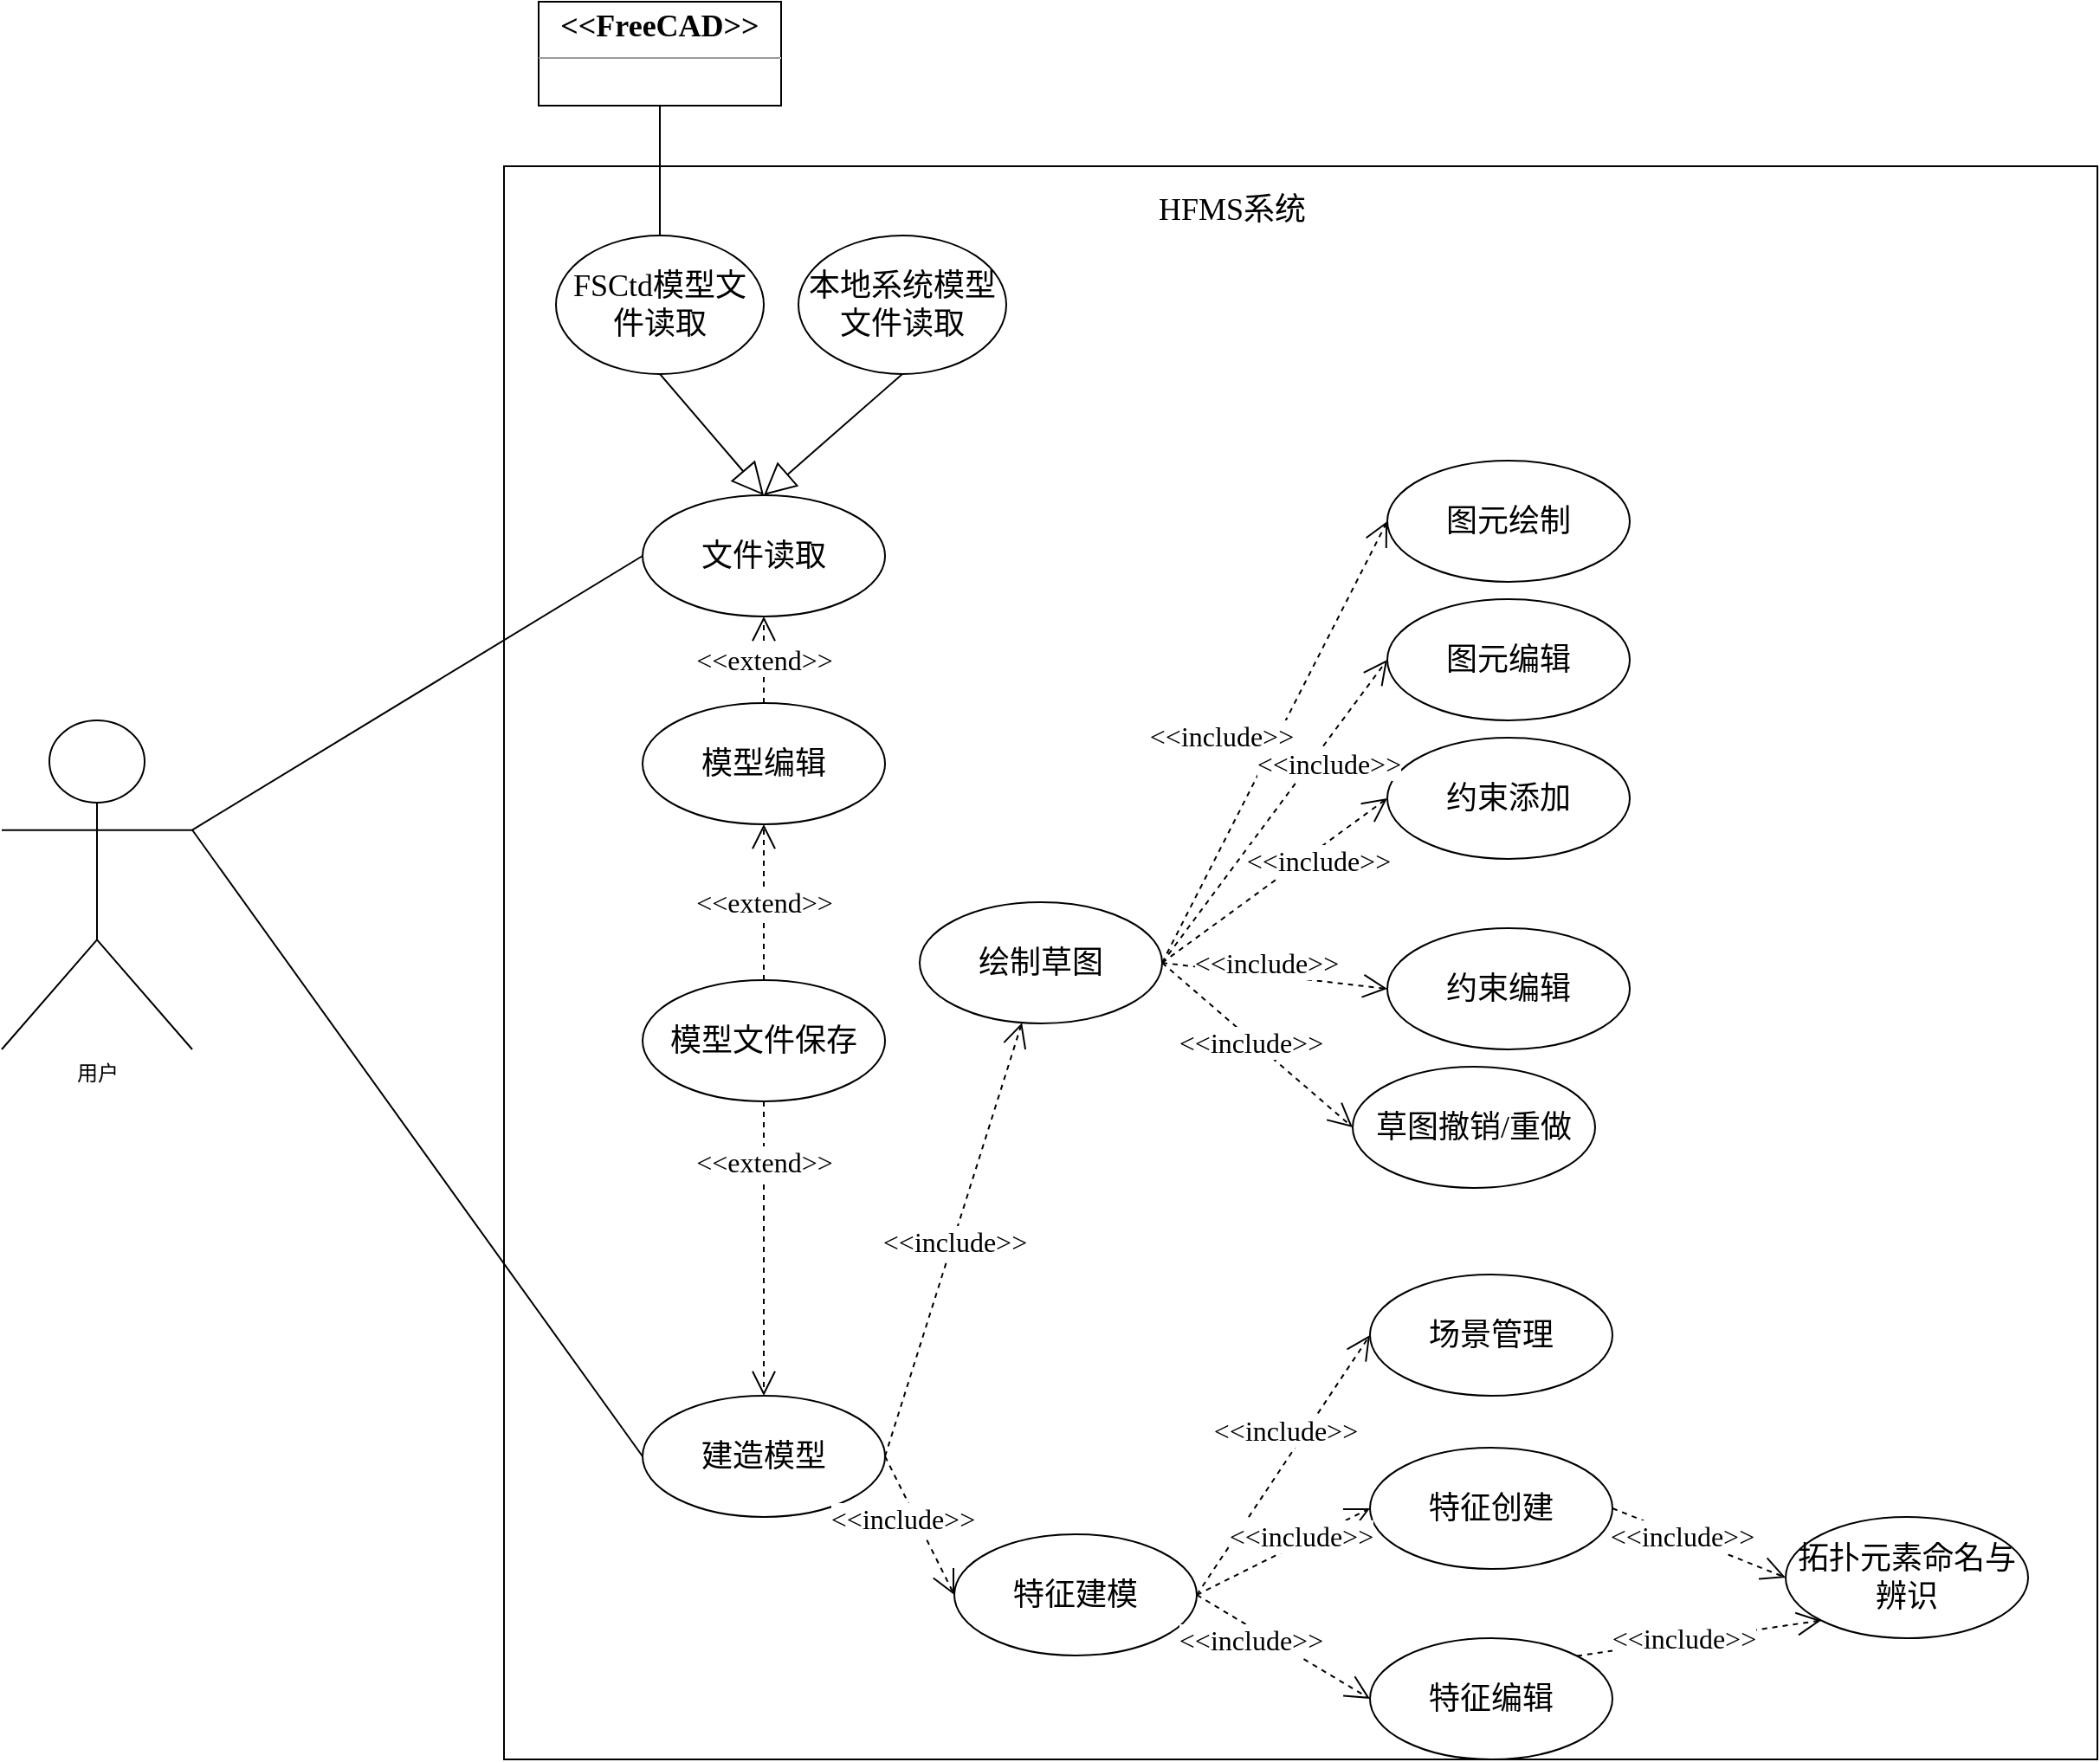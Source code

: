 <mxfile version="22.1.16" type="github">
  <diagram name="第 1 页" id="sRS028VmoQ0yGFp0G40y">
    <mxGraphModel dx="2983" dy="970" grid="1" gridSize="10" guides="1" tooltips="1" connect="1" arrows="1" fold="1" page="1" pageScale="1" pageWidth="827" pageHeight="1169" math="0" shadow="0">
      <root>
        <mxCell id="0" />
        <mxCell id="1" parent="0" />
        <mxCell id="SltFPI3C_tlmVd0XEVFn-4" value="" style="whiteSpace=wrap;html=1;aspect=fixed;" parent="1" vertex="1">
          <mxGeometry x="-130" y="680" width="920" height="920" as="geometry" />
        </mxCell>
        <mxCell id="SltFPI3C_tlmVd0XEVFn-5" value="用户" style="shape=umlActor;verticalLabelPosition=bottom;verticalAlign=top;html=1;" parent="1" vertex="1">
          <mxGeometry x="-420" y="1000" width="110" height="190" as="geometry" />
        </mxCell>
        <mxCell id="SltFPI3C_tlmVd0XEVFn-7" value="&lt;p style=&quot;margin:0px;margin-top:4px;text-align:center;&quot;&gt;&lt;b&gt;&lt;font style=&quot;font-size: 18px;&quot; face=&quot;Times New Roman&quot;&gt;&amp;lt;&amp;lt;FreeCAD&amp;gt;&amp;gt;&lt;/font&gt;&lt;/b&gt;&lt;/p&gt;&lt;hr size=&quot;1&quot;&gt;&lt;div style=&quot;height:2px;&quot;&gt;&lt;/div&gt;" style="verticalAlign=top;align=left;overflow=fill;fontSize=12;fontFamily=Helvetica;html=1;whiteSpace=wrap;" parent="1" vertex="1">
          <mxGeometry x="-110" y="585" width="140" height="60" as="geometry" />
        </mxCell>
        <mxCell id="SltFPI3C_tlmVd0XEVFn-9" value="&lt;font style=&quot;font-size: 18px;&quot;&gt;&lt;font face=&quot;Times New Roman&quot;&gt;HFMS&lt;/font&gt;&lt;font data-font-src=&quot;https://fonts.googleapis.com/css?family=Noto+Sans+Simplified+Chinese&quot; face=&quot;Noto Sans Simplified Chinese&quot;&gt;系统&lt;/font&gt;&lt;/font&gt;" style="text;html=1;align=center;verticalAlign=middle;resizable=0;points=[];autosize=1;strokeColor=none;fillColor=none;" parent="1" vertex="1">
          <mxGeometry x="235" y="685" width="110" height="40" as="geometry" />
        </mxCell>
        <mxCell id="SltFPI3C_tlmVd0XEVFn-10" value="&lt;font style=&quot;font-size: 18px;&quot; data-font-src=&quot;https://fonts.googleapis.com/css?family=Noto+Sans+Simplified+Chinese&quot; face=&quot;Noto Sans Simplified Chinese&quot;&gt;文件读取&lt;/font&gt;" style="ellipse;whiteSpace=wrap;html=1;" parent="1" vertex="1">
          <mxGeometry x="-50" y="870" width="140" height="70" as="geometry" />
        </mxCell>
        <mxCell id="SltFPI3C_tlmVd0XEVFn-11" value="&lt;font style=&quot;font-size: 18px;&quot;&gt;&lt;font face=&quot;Times New Roman&quot;&gt;FSCtd&lt;/font&gt;&lt;font data-font-src=&quot;https://fonts.googleapis.com/css?family=Noto+Sans+Simplified+Chinese&quot; face=&quot;Noto Sans Simplified Chinese&quot;&gt;模型文件读取&lt;/font&gt;&lt;/font&gt;" style="ellipse;whiteSpace=wrap;html=1;" parent="1" vertex="1">
          <mxGeometry x="-100" y="720" width="120" height="80" as="geometry" />
        </mxCell>
        <mxCell id="SltFPI3C_tlmVd0XEVFn-12" value="&lt;font style=&quot;font-size: 18px;&quot; face=&quot;Noto Sans Simplified Chinese&quot;&gt;本地系统模型文件读取&lt;/font&gt;" style="ellipse;whiteSpace=wrap;html=1;" parent="1" vertex="1">
          <mxGeometry x="40" y="720" width="120" height="80" as="geometry" />
        </mxCell>
        <mxCell id="SltFPI3C_tlmVd0XEVFn-13" value="" style="endArrow=block;endSize=16;endFill=0;html=1;rounded=0;entryX=0.5;entryY=0;entryDx=0;entryDy=0;exitX=0.5;exitY=1;exitDx=0;exitDy=0;" parent="1" source="SltFPI3C_tlmVd0XEVFn-12" target="SltFPI3C_tlmVd0XEVFn-10" edge="1">
          <mxGeometry width="160" relative="1" as="geometry">
            <mxPoint x="110" y="1080" as="sourcePoint" />
            <mxPoint x="31.212" y="950" as="targetPoint" />
          </mxGeometry>
        </mxCell>
        <mxCell id="SltFPI3C_tlmVd0XEVFn-14" value="" style="endArrow=block;endSize=16;endFill=0;html=1;rounded=0;entryX=0.5;entryY=0;entryDx=0;entryDy=0;exitX=0.5;exitY=1;exitDx=0;exitDy=0;" parent="1" source="SltFPI3C_tlmVd0XEVFn-11" target="SltFPI3C_tlmVd0XEVFn-10" edge="1">
          <mxGeometry width="160" relative="1" as="geometry">
            <mxPoint x="160" y="820" as="sourcePoint" />
            <mxPoint x="40" y="1000" as="targetPoint" />
          </mxGeometry>
        </mxCell>
        <mxCell id="SltFPI3C_tlmVd0XEVFn-15" value="&lt;font style=&quot;font-size: 18px;&quot; face=&quot;Noto Sans Simplified Chinese&quot;&gt;建造模型&lt;/font&gt;" style="ellipse;whiteSpace=wrap;html=1;" parent="1" vertex="1">
          <mxGeometry x="-50" y="1390" width="140" height="70" as="geometry" />
        </mxCell>
        <mxCell id="SltFPI3C_tlmVd0XEVFn-16" value="&lt;font style=&quot;font-size: 18px;&quot; data-font-src=&quot;https://fonts.googleapis.com/css?family=Noto+Sans+Simplified+Chinese&quot; face=&quot;Noto Sans Simplified Chinese&quot;&gt;模型编辑&lt;/font&gt;" style="ellipse;whiteSpace=wrap;html=1;" parent="1" vertex="1">
          <mxGeometry x="-50" y="990" width="140" height="70" as="geometry" />
        </mxCell>
        <mxCell id="SltFPI3C_tlmVd0XEVFn-17" value="" style="endArrow=open;endFill=1;endSize=12;html=1;rounded=0;entryX=0.5;entryY=1;entryDx=0;entryDy=0;dashed=1;" parent="1" source="SltFPI3C_tlmVd0XEVFn-16" target="SltFPI3C_tlmVd0XEVFn-10" edge="1">
          <mxGeometry width="160" relative="1" as="geometry">
            <mxPoint x="290" y="858.46" as="sourcePoint" />
            <mxPoint x="450" y="858.46" as="targetPoint" />
          </mxGeometry>
        </mxCell>
        <mxCell id="SltFPI3C_tlmVd0XEVFn-18" value="&amp;lt;&amp;lt;extend&amp;gt;&amp;gt;" style="edgeLabel;html=1;align=center;verticalAlign=middle;resizable=0;points=[];fontSize=16;fontFamily=Times New Roman;" parent="SltFPI3C_tlmVd0XEVFn-17" vertex="1" connectable="0">
          <mxGeometry x="-0.313" y="-2" relative="1" as="geometry">
            <mxPoint x="-2" y="-8" as="offset" />
          </mxGeometry>
        </mxCell>
        <mxCell id="SltFPI3C_tlmVd0XEVFn-22" value="&lt;font style=&quot;font-size: 18px;&quot; face=&quot;Noto Sans Simplified Chinese&quot;&gt;模型文件保存&lt;/font&gt;" style="ellipse;whiteSpace=wrap;html=1;" parent="1" vertex="1">
          <mxGeometry x="-50" y="1150" width="140" height="70" as="geometry" />
        </mxCell>
        <mxCell id="SltFPI3C_tlmVd0XEVFn-23" value="" style="endArrow=open;endFill=1;endSize=12;html=1;rounded=0;exitX=0.5;exitY=0;exitDx=0;exitDy=0;entryX=0.5;entryY=1;entryDx=0;entryDy=0;dashed=1;" parent="1" source="SltFPI3C_tlmVd0XEVFn-22" target="SltFPI3C_tlmVd0XEVFn-16" edge="1">
          <mxGeometry width="160" relative="1" as="geometry">
            <mxPoint x="200" y="1005" as="sourcePoint" />
            <mxPoint x="110" y="1005" as="targetPoint" />
          </mxGeometry>
        </mxCell>
        <mxCell id="SltFPI3C_tlmVd0XEVFn-24" value="&lt;font face=&quot;Times New Roman&quot; style=&quot;font-size: 16px;&quot;&gt;&amp;lt;&amp;lt;extend&amp;gt;&amp;gt;&lt;/font&gt;" style="edgeLabel;html=1;align=center;verticalAlign=middle;resizable=0;points=[];" parent="SltFPI3C_tlmVd0XEVFn-23" vertex="1" connectable="0">
          <mxGeometry x="-0.313" y="-2" relative="1" as="geometry">
            <mxPoint x="-2" y="-14" as="offset" />
          </mxGeometry>
        </mxCell>
        <mxCell id="SltFPI3C_tlmVd0XEVFn-25" value="" style="endArrow=open;endFill=1;endSize=12;html=1;rounded=0;exitX=0.5;exitY=1;exitDx=0;exitDy=0;dashed=1;" parent="1" source="SltFPI3C_tlmVd0XEVFn-22" target="SltFPI3C_tlmVd0XEVFn-15" edge="1">
          <mxGeometry width="160" relative="1" as="geometry">
            <mxPoint x="210" y="1015" as="sourcePoint" />
            <mxPoint x="120" y="1015" as="targetPoint" />
          </mxGeometry>
        </mxCell>
        <mxCell id="SltFPI3C_tlmVd0XEVFn-26" value="&amp;lt;&amp;lt;extend&amp;gt;&amp;gt;" style="edgeLabel;html=1;align=center;verticalAlign=middle;resizable=0;points=[];fontFamily=Times New Roman;fontSize=16;" parent="SltFPI3C_tlmVd0XEVFn-25" vertex="1" connectable="0">
          <mxGeometry x="-0.313" y="-2" relative="1" as="geometry">
            <mxPoint x="2" y="-24" as="offset" />
          </mxGeometry>
        </mxCell>
        <mxCell id="SltFPI3C_tlmVd0XEVFn-27" value="&lt;font style=&quot;font-size: 18px;&quot; data-font-src=&quot;https://fonts.googleapis.com/css?family=Noto+Sans+Simplified+Chinese&quot; face=&quot;Noto Sans Simplified Chinese&quot;&gt;特征建模&lt;/font&gt;" style="ellipse;whiteSpace=wrap;html=1;" parent="1" vertex="1">
          <mxGeometry x="130" y="1470" width="140" height="70" as="geometry" />
        </mxCell>
        <mxCell id="SltFPI3C_tlmVd0XEVFn-29" value="&lt;font style=&quot;font-size: 18px;&quot; data-font-src=&quot;https://fonts.googleapis.com/css?family=Noto+Sans+Simplified+Chinese&quot; face=&quot;Noto Sans Simplified Chinese&quot;&gt;特征创建&lt;/font&gt;" style="ellipse;whiteSpace=wrap;html=1;" parent="1" vertex="1">
          <mxGeometry x="370" y="1420" width="140" height="70" as="geometry" />
        </mxCell>
        <mxCell id="SltFPI3C_tlmVd0XEVFn-30" value="&lt;font style=&quot;font-size: 18px;&quot; data-font-src=&quot;https://fonts.googleapis.com/css?family=Noto+Sans+Simplified+Chinese&quot; face=&quot;Noto Sans Simplified Chinese&quot;&gt;特征编辑&lt;/font&gt;" style="ellipse;whiteSpace=wrap;html=1;" parent="1" vertex="1">
          <mxGeometry x="370" y="1530" width="140" height="70" as="geometry" />
        </mxCell>
        <mxCell id="SltFPI3C_tlmVd0XEVFn-39" value="&lt;font style=&quot;font-size: 18px;&quot; data-font-src=&quot;https://fonts.googleapis.com/css?family=Noto+Sans+Simplified+Chinese&quot; face=&quot;Noto Sans Simplified Chinese&quot;&gt;约束添加&lt;/font&gt;" style="ellipse;whiteSpace=wrap;html=1;" parent="1" vertex="1">
          <mxGeometry x="380" y="1010" width="140" height="70" as="geometry" />
        </mxCell>
        <mxCell id="SltFPI3C_tlmVd0XEVFn-40" value="&lt;font style=&quot;font-size: 18px;&quot; data-font-src=&quot;https://fonts.googleapis.com/css?family=Noto+Sans+Simplified+Chinese&quot; face=&quot;Noto Sans Simplified Chinese&quot;&gt;图元绘制&lt;/font&gt;" style="ellipse;whiteSpace=wrap;html=1;" parent="1" vertex="1">
          <mxGeometry x="380" y="850" width="140" height="70" as="geometry" />
        </mxCell>
        <mxCell id="SltFPI3C_tlmVd0XEVFn-41" value="&lt;font style=&quot;font-size: 18px;&quot; data-font-src=&quot;https://fonts.googleapis.com/css?family=Noto+Sans+Simplified+Chinese&quot; face=&quot;Noto Sans Simplified Chinese&quot;&gt;草图撤销/重做&lt;/font&gt;" style="ellipse;whiteSpace=wrap;html=1;" parent="1" vertex="1">
          <mxGeometry x="360" y="1200" width="140" height="70" as="geometry" />
        </mxCell>
        <mxCell id="SltFPI3C_tlmVd0XEVFn-45" value="&lt;font style=&quot;font-size: 18px;&quot; data-font-src=&quot;https://fonts.googleapis.com/css?family=Noto+Sans+Simplified+Chinese&quot; face=&quot;Noto Sans Simplified Chinese&quot;&gt;绘制草图&lt;/font&gt;" style="ellipse;whiteSpace=wrap;html=1;" parent="1" vertex="1">
          <mxGeometry x="110" y="1105" width="140" height="70" as="geometry" />
        </mxCell>
        <mxCell id="SltFPI3C_tlmVd0XEVFn-47" value="&lt;font style=&quot;font-size: 18px;&quot; face=&quot;Noto Sans Simplified Chinese&quot;&gt;场景管理&lt;/font&gt;" style="ellipse;whiteSpace=wrap;html=1;" parent="1" vertex="1">
          <mxGeometry x="370" y="1320" width="140" height="70" as="geometry" />
        </mxCell>
        <mxCell id="SltFPI3C_tlmVd0XEVFn-51" value="&lt;font style=&quot;font-size: 18px;&quot; face=&quot;Noto Sans Simplified Chinese&quot;&gt;图元编辑&lt;/font&gt;" style="ellipse;whiteSpace=wrap;html=1;" parent="1" vertex="1">
          <mxGeometry x="380" y="930" width="140" height="70" as="geometry" />
        </mxCell>
        <mxCell id="SltFPI3C_tlmVd0XEVFn-59" value="&lt;font style=&quot;font-size: 18px;&quot; data-font-src=&quot;https://fonts.googleapis.com/css?family=Noto+Sans+Simplified+Chinese&quot; face=&quot;Noto Sans Simplified Chinese&quot;&gt;约束编辑&lt;/font&gt;" style="ellipse;whiteSpace=wrap;html=1;" parent="1" vertex="1">
          <mxGeometry x="380" y="1120" width="140" height="70" as="geometry" />
        </mxCell>
        <mxCell id="SltFPI3C_tlmVd0XEVFn-66" value="" style="endArrow=open;endFill=1;endSize=12;html=1;rounded=0;exitX=1;exitY=0.5;exitDx=0;exitDy=0;dashed=1;" parent="1" source="SltFPI3C_tlmVd0XEVFn-15" target="SltFPI3C_tlmVd0XEVFn-45" edge="1">
          <mxGeometry width="160" relative="1" as="geometry">
            <mxPoint x="20" y="1110" as="sourcePoint" />
            <mxPoint x="20" y="1200" as="targetPoint" />
          </mxGeometry>
        </mxCell>
        <mxCell id="SltFPI3C_tlmVd0XEVFn-70" value="&amp;lt;&amp;lt;include&amp;gt;&amp;gt;" style="edgeLabel;html=1;align=center;verticalAlign=middle;resizable=0;points=[];fontFamily=Times New Roman;fontSize=16;" parent="SltFPI3C_tlmVd0XEVFn-66" vertex="1" connectable="0">
          <mxGeometry x="-0.091" y="2" relative="1" as="geometry">
            <mxPoint x="6" y="-10" as="offset" />
          </mxGeometry>
        </mxCell>
        <mxCell id="SltFPI3C_tlmVd0XEVFn-72" value="" style="endArrow=open;endFill=1;endSize=12;html=1;rounded=0;dashed=1;entryX=0;entryY=0.5;entryDx=0;entryDy=0;exitX=1;exitY=0.5;exitDx=0;exitDy=0;" parent="1" source="SltFPI3C_tlmVd0XEVFn-15" target="SltFPI3C_tlmVd0XEVFn-27" edge="1">
          <mxGeometry width="160" relative="1" as="geometry">
            <mxPoint x="80" y="1230" as="sourcePoint" />
            <mxPoint x="190" y="1116" as="targetPoint" />
          </mxGeometry>
        </mxCell>
        <mxCell id="SltFPI3C_tlmVd0XEVFn-73" value="&amp;lt;&amp;lt;include&amp;gt;&amp;gt;" style="edgeLabel;html=1;align=center;verticalAlign=middle;resizable=0;points=[];fontFamily=Times New Roman;fontSize=16;" parent="SltFPI3C_tlmVd0XEVFn-72" vertex="1" connectable="0">
          <mxGeometry x="-0.091" y="2" relative="1" as="geometry">
            <mxPoint x="-10" as="offset" />
          </mxGeometry>
        </mxCell>
        <mxCell id="SltFPI3C_tlmVd0XEVFn-74" value="" style="endArrow=open;endFill=1;endSize=12;html=1;rounded=0;exitX=1;exitY=0.5;exitDx=0;exitDy=0;dashed=1;entryX=0;entryY=0.5;entryDx=0;entryDy=0;" parent="1" source="SltFPI3C_tlmVd0XEVFn-45" target="SltFPI3C_tlmVd0XEVFn-40" edge="1">
          <mxGeometry width="160" relative="1" as="geometry">
            <mxPoint x="100" y="1245" as="sourcePoint" />
            <mxPoint x="200" y="1126" as="targetPoint" />
          </mxGeometry>
        </mxCell>
        <mxCell id="SltFPI3C_tlmVd0XEVFn-75" value="&amp;lt;&amp;lt;include&amp;gt;&amp;gt;" style="edgeLabel;html=1;align=center;verticalAlign=middle;resizable=0;points=[];fontFamily=Times New Roman;fontSize=16;" parent="SltFPI3C_tlmVd0XEVFn-74" vertex="1" connectable="0">
          <mxGeometry x="-0.091" y="2" relative="1" as="geometry">
            <mxPoint x="-24" y="-15" as="offset" />
          </mxGeometry>
        </mxCell>
        <mxCell id="SltFPI3C_tlmVd0XEVFn-76" value="" style="endArrow=open;endFill=1;endSize=12;html=1;rounded=0;dashed=1;entryX=0;entryY=0.5;entryDx=0;entryDy=0;exitX=1;exitY=0.5;exitDx=0;exitDy=0;" parent="1" source="SltFPI3C_tlmVd0XEVFn-45" target="SltFPI3C_tlmVd0XEVFn-51" edge="1">
          <mxGeometry width="160" relative="1" as="geometry">
            <mxPoint x="310" y="1030" as="sourcePoint" />
            <mxPoint x="614.74" y="786.95" as="targetPoint" />
          </mxGeometry>
        </mxCell>
        <mxCell id="SltFPI3C_tlmVd0XEVFn-77" value="&amp;lt;&amp;lt;include&amp;gt;&amp;gt;" style="edgeLabel;html=1;align=center;verticalAlign=middle;resizable=0;points=[];fontFamily=Times New Roman;fontSize=16;" parent="SltFPI3C_tlmVd0XEVFn-76" vertex="1" connectable="0">
          <mxGeometry x="-0.091" y="2" relative="1" as="geometry">
            <mxPoint x="38" y="-35" as="offset" />
          </mxGeometry>
        </mxCell>
        <mxCell id="SltFPI3C_tlmVd0XEVFn-78" value="" style="endArrow=open;endFill=1;endSize=12;html=1;rounded=0;exitX=1;exitY=0.5;exitDx=0;exitDy=0;dashed=1;entryX=0;entryY=0.5;entryDx=0;entryDy=0;" parent="1" source="SltFPI3C_tlmVd0XEVFn-45" target="SltFPI3C_tlmVd0XEVFn-39" edge="1">
          <mxGeometry width="160" relative="1" as="geometry">
            <mxPoint x="120" y="1265" as="sourcePoint" />
            <mxPoint x="220" y="1146" as="targetPoint" />
          </mxGeometry>
        </mxCell>
        <mxCell id="SltFPI3C_tlmVd0XEVFn-79" value="&amp;lt;&amp;lt;include&amp;gt;&amp;gt;" style="edgeLabel;html=1;align=center;verticalAlign=middle;resizable=0;points=[];fontFamily=Times New Roman;fontSize=16;" parent="SltFPI3C_tlmVd0XEVFn-78" vertex="1" connectable="0">
          <mxGeometry x="-0.091" y="2" relative="1" as="geometry">
            <mxPoint x="32" y="-15" as="offset" />
          </mxGeometry>
        </mxCell>
        <mxCell id="SltFPI3C_tlmVd0XEVFn-80" value="" style="endArrow=open;endFill=1;endSize=12;html=1;rounded=0;dashed=1;entryX=0;entryY=0.5;entryDx=0;entryDy=0;exitX=1;exitY=0.5;exitDx=0;exitDy=0;" parent="1" source="SltFPI3C_tlmVd0XEVFn-45" target="SltFPI3C_tlmVd0XEVFn-59" edge="1">
          <mxGeometry width="160" relative="1" as="geometry">
            <mxPoint x="310" y="1040" as="sourcePoint" />
            <mxPoint x="230" y="1156" as="targetPoint" />
          </mxGeometry>
        </mxCell>
        <mxCell id="SltFPI3C_tlmVd0XEVFn-81" value="&amp;lt;&amp;lt;include&amp;gt;&amp;gt;" style="edgeLabel;html=1;align=center;verticalAlign=middle;resizable=0;points=[];fontFamily=Times New Roman;fontSize=16;" parent="SltFPI3C_tlmVd0XEVFn-80" vertex="1" connectable="0">
          <mxGeometry x="-0.091" y="2" relative="1" as="geometry">
            <mxPoint y="-5" as="offset" />
          </mxGeometry>
        </mxCell>
        <mxCell id="SltFPI3C_tlmVd0XEVFn-82" value="" style="endArrow=open;endFill=1;endSize=12;html=1;rounded=0;dashed=1;entryX=0;entryY=0.5;entryDx=0;entryDy=0;exitX=1;exitY=0.5;exitDx=0;exitDy=0;" parent="1" source="SltFPI3C_tlmVd0XEVFn-45" target="SltFPI3C_tlmVd0XEVFn-41" edge="1">
          <mxGeometry width="160" relative="1" as="geometry">
            <mxPoint x="140" y="1285" as="sourcePoint" />
            <mxPoint x="240" y="1166" as="targetPoint" />
          </mxGeometry>
        </mxCell>
        <mxCell id="SltFPI3C_tlmVd0XEVFn-83" value="&amp;lt;&amp;lt;include&amp;gt;&amp;gt;" style="edgeLabel;html=1;align=center;verticalAlign=middle;resizable=0;points=[];fontFamily=Times New Roman;fontSize=16;" parent="SltFPI3C_tlmVd0XEVFn-82" vertex="1" connectable="0">
          <mxGeometry x="-0.091" y="2" relative="1" as="geometry">
            <mxPoint x="-1" y="4" as="offset" />
          </mxGeometry>
        </mxCell>
        <mxCell id="SltFPI3C_tlmVd0XEVFn-84" value="" style="endArrow=open;endFill=1;endSize=12;html=1;rounded=0;exitX=1;exitY=0.5;exitDx=0;exitDy=0;dashed=1;entryX=0;entryY=0.5;entryDx=0;entryDy=0;" parent="1" source="SltFPI3C_tlmVd0XEVFn-27" target="SltFPI3C_tlmVd0XEVFn-47" edge="1">
          <mxGeometry width="160" relative="1" as="geometry">
            <mxPoint x="150" y="1295" as="sourcePoint" />
            <mxPoint x="250" y="1176" as="targetPoint" />
          </mxGeometry>
        </mxCell>
        <mxCell id="SltFPI3C_tlmVd0XEVFn-85" value="&amp;lt;&amp;lt;include&amp;gt;&amp;gt;" style="edgeLabel;html=1;align=center;verticalAlign=middle;resizable=0;points=[];fontFamily=Times New Roman;fontSize=16;" parent="SltFPI3C_tlmVd0XEVFn-84" vertex="1" connectable="0">
          <mxGeometry x="-0.091" y="2" relative="1" as="geometry">
            <mxPoint x="7" y="-26" as="offset" />
          </mxGeometry>
        </mxCell>
        <mxCell id="SltFPI3C_tlmVd0XEVFn-86" value="" style="endArrow=open;endFill=1;endSize=12;html=1;rounded=0;dashed=1;entryX=0;entryY=0.5;entryDx=0;entryDy=0;exitX=1;exitY=0.5;exitDx=0;exitDy=0;" parent="1" source="SltFPI3C_tlmVd0XEVFn-27" target="SltFPI3C_tlmVd0XEVFn-29" edge="1">
          <mxGeometry width="160" relative="1" as="geometry">
            <mxPoint x="310" y="1340" as="sourcePoint" />
            <mxPoint x="260" y="1186" as="targetPoint" />
          </mxGeometry>
        </mxCell>
        <mxCell id="SltFPI3C_tlmVd0XEVFn-87" value="&amp;lt;&amp;lt;include&amp;gt;&amp;gt;" style="edgeLabel;html=1;align=center;verticalAlign=middle;resizable=0;points=[];fontFamily=Times New Roman;fontSize=16;" parent="SltFPI3C_tlmVd0XEVFn-86" vertex="1" connectable="0">
          <mxGeometry x="-0.091" y="2" relative="1" as="geometry">
            <mxPoint x="15" y="-10" as="offset" />
          </mxGeometry>
        </mxCell>
        <mxCell id="SltFPI3C_tlmVd0XEVFn-88" value="" style="endArrow=open;endFill=1;endSize=12;html=1;rounded=0;dashed=1;entryX=0;entryY=0.5;entryDx=0;entryDy=0;exitX=1;exitY=0.5;exitDx=0;exitDy=0;" parent="1" source="SltFPI3C_tlmVd0XEVFn-27" target="SltFPI3C_tlmVd0XEVFn-30" edge="1">
          <mxGeometry width="160" relative="1" as="geometry">
            <mxPoint x="320" y="1330" as="sourcePoint" />
            <mxPoint x="270" y="1196" as="targetPoint" />
          </mxGeometry>
        </mxCell>
        <mxCell id="SltFPI3C_tlmVd0XEVFn-89" value="&amp;lt;&amp;lt;include&amp;gt;&amp;gt;" style="edgeLabel;html=1;align=center;verticalAlign=middle;resizable=0;points=[];fontFamily=Times New Roman;fontSize=16;" parent="SltFPI3C_tlmVd0XEVFn-88" vertex="1" connectable="0">
          <mxGeometry x="-0.091" y="2" relative="1" as="geometry">
            <mxPoint x="-16" as="offset" />
          </mxGeometry>
        </mxCell>
        <mxCell id="SltFPI3C_tlmVd0XEVFn-96" value="" style="endArrow=none;html=1;rounded=0;exitX=1;exitY=0.333;exitDx=0;exitDy=0;exitPerimeter=0;entryX=0;entryY=0.5;entryDx=0;entryDy=0;" parent="1" source="SltFPI3C_tlmVd0XEVFn-5" target="SltFPI3C_tlmVd0XEVFn-10" edge="1">
          <mxGeometry width="50" height="50" relative="1" as="geometry">
            <mxPoint x="-290" y="1010" as="sourcePoint" />
            <mxPoint x="-240" y="960" as="targetPoint" />
          </mxGeometry>
        </mxCell>
        <mxCell id="SltFPI3C_tlmVd0XEVFn-98" value="" style="endArrow=none;html=1;rounded=0;exitX=1;exitY=0.333;exitDx=0;exitDy=0;exitPerimeter=0;entryX=0;entryY=0.5;entryDx=0;entryDy=0;" parent="1" source="SltFPI3C_tlmVd0XEVFn-5" target="SltFPI3C_tlmVd0XEVFn-15" edge="1">
          <mxGeometry width="50" height="50" relative="1" as="geometry">
            <mxPoint x="-250" y="1250" as="sourcePoint" />
            <mxPoint x="-200" y="1200" as="targetPoint" />
          </mxGeometry>
        </mxCell>
        <mxCell id="SltFPI3C_tlmVd0XEVFn-106" value="&lt;font style=&quot;font-size: 18px;&quot; face=&quot;Noto Sans Simplified Chinese&quot;&gt;拓扑元素命名与辨识&lt;/font&gt;" style="ellipse;whiteSpace=wrap;html=1;" parent="1" vertex="1">
          <mxGeometry x="610" y="1460" width="140" height="70" as="geometry" />
        </mxCell>
        <mxCell id="SltFPI3C_tlmVd0XEVFn-107" value="" style="endArrow=open;endFill=1;endSize=12;html=1;rounded=0;dashed=1;entryX=0;entryY=0.5;entryDx=0;entryDy=0;exitX=1;exitY=0.5;exitDx=0;exitDy=0;" parent="1" source="SltFPI3C_tlmVd0XEVFn-29" target="SltFPI3C_tlmVd0XEVFn-106" edge="1">
          <mxGeometry width="160" relative="1" as="geometry">
            <mxPoint x="260" y="1385" as="sourcePoint" />
            <mxPoint x="320" y="1375" as="targetPoint" />
          </mxGeometry>
        </mxCell>
        <mxCell id="SltFPI3C_tlmVd0XEVFn-108" value="&amp;lt;&amp;lt;include&amp;gt;&amp;gt;" style="edgeLabel;html=1;align=center;verticalAlign=middle;resizable=0;points=[];fontFamily=Times New Roman;fontSize=16;" parent="SltFPI3C_tlmVd0XEVFn-107" vertex="1" connectable="0">
          <mxGeometry x="-0.091" y="2" relative="1" as="geometry">
            <mxPoint x="-6" y="-1" as="offset" />
          </mxGeometry>
        </mxCell>
        <mxCell id="SltFPI3C_tlmVd0XEVFn-110" value="" style="endArrow=none;html=1;rounded=0;entryX=0.5;entryY=1;entryDx=0;entryDy=0;" parent="1" source="SltFPI3C_tlmVd0XEVFn-11" target="SltFPI3C_tlmVd0XEVFn-7" edge="1">
          <mxGeometry width="50" height="50" relative="1" as="geometry">
            <mxPoint x="-290" y="850" as="sourcePoint" />
            <mxPoint x="-240" y="800" as="targetPoint" />
          </mxGeometry>
        </mxCell>
        <mxCell id="rhK3O9hikjB4_-ZIOAnn-4" value="" style="endArrow=open;endFill=1;endSize=12;html=1;rounded=0;dashed=1;exitX=1;exitY=0;exitDx=0;exitDy=0;entryX=0;entryY=1;entryDx=0;entryDy=0;" parent="1" source="SltFPI3C_tlmVd0XEVFn-30" target="SltFPI3C_tlmVd0XEVFn-106" edge="1">
          <mxGeometry width="160" relative="1" as="geometry">
            <mxPoint x="460" y="1375" as="sourcePoint" />
            <mxPoint x="530" y="1375" as="targetPoint" />
          </mxGeometry>
        </mxCell>
        <mxCell id="rhK3O9hikjB4_-ZIOAnn-5" value="&amp;lt;&amp;lt;include&amp;gt;&amp;gt;" style="edgeLabel;html=1;align=center;verticalAlign=middle;resizable=0;points=[];fontFamily=Times New Roman;fontSize=16;" parent="rhK3O9hikjB4_-ZIOAnn-4" vertex="1" connectable="0">
          <mxGeometry x="-0.091" y="2" relative="1" as="geometry">
            <mxPoint x="-3" y="1" as="offset" />
          </mxGeometry>
        </mxCell>
      </root>
    </mxGraphModel>
  </diagram>
</mxfile>
